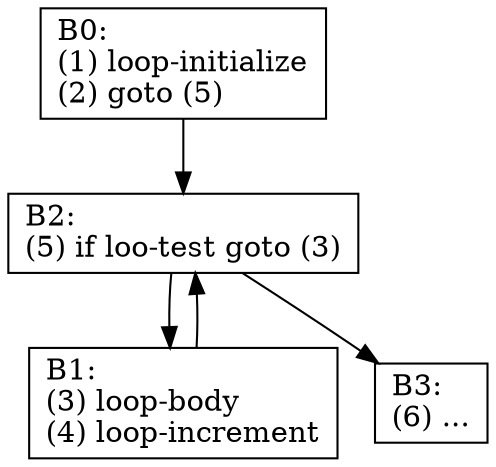 digraph  for2 {
	node[shape=box];
    
    B0[label="B0:\l(1) loop-initialize\l(2) goto (5)\l"];
    B1[label="B1:\l(3) loop-body\l(4) loop-increment\l"];
    B2[label="B2:\l(5) if loo-test goto (3)"];
    B3[label="B3:\l(6) ..."];



    B2 -> B1;
    B1 -> B2;
    B0 -> B2;
    B2 -> B3;

}
